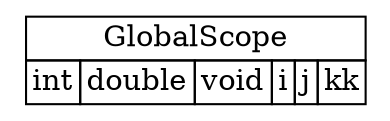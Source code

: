 digraph G {
  rankdir = BT
  ranksep = 0.25
  edge [arrowsize = 0.5]
  node [shape = none]

GlobalScope [label = <<TABLE BORDER="0" CELLBORDER="1" CELLSPACING="0"><TR><TD COLSPAN = "6">GlobalScope</TD></TR><TR><TD>int</TD><TD>double</TD><TD>void</TD><TD>i</TD><TD>j</TD><TD>kk</TD></TR></TABLE>>];

}